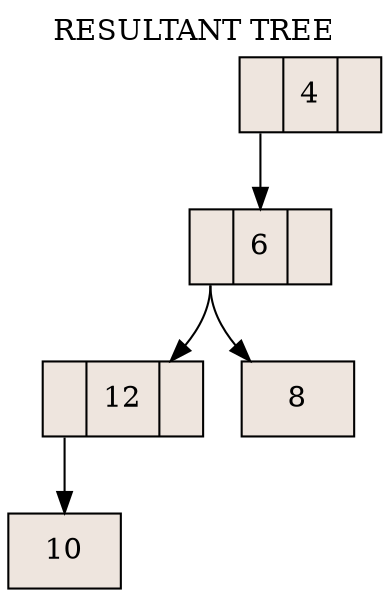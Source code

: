 digraph grafica{
labelloc="t";label ="RESULTANT TREE
"rankdir=TB;
node [shape = record, style=filled, fillcolor=seashell2];
nodo2 [ label ="<C0>|4|<C1>"];
nodo3 [ label ="<C0>|6|<C1>"];
nodo6 [ label ="<C0>|12|<C1>"];
nodo5 [ label ="10"];
nodo6:C0->nodo5
nodo3:C0->nodo6
nodo4 [ label ="8"];
nodo3:C0->nodo4
nodo2:C0->nodo3
}
